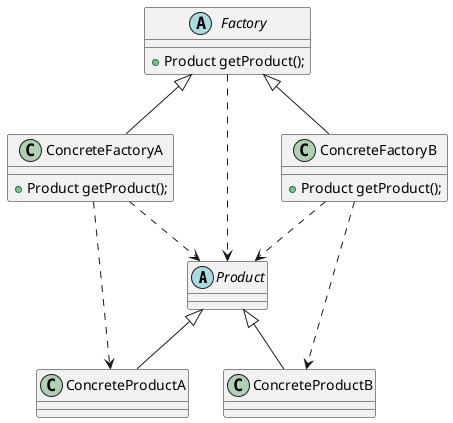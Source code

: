 @startuml

abstract class Product
class ConcreteProductA extends Product
class ConcreteProductB extends Product
abstract class Factory {
    + Product getProduct();
}
class ConcreteFactoryA extends Factory {
    + Product getProduct();
}
class ConcreteFactoryB extends Factory {
    + Product getProduct();
}
Factory ..> Product
ConcreteFactoryA ..> Product
ConcreteFactoryB ..> Product
ConcreteFactoryA ..> ConcreteProductA
ConcreteFactoryB ..> ConcreteProductB

@enduml
